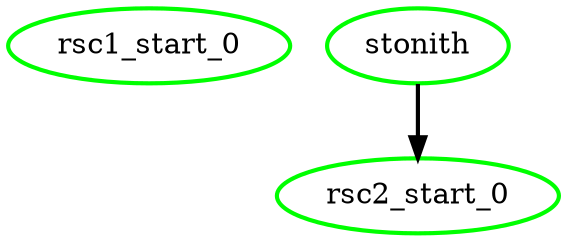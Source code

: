digraph "g" {
	size = "30,30"
"rsc1_start_0" [ tooltip="node2" style=bold color="green" fontcolor="black" ]
"rsc2_start_0" [ tooltip="node2" style=bold color="green" fontcolor="black" ]
"stonith" [ tooltip="node1" style=bold color="green" fontcolor="black" ]
"stonith" -> "rsc2_start_0" [ style = bold]
}
